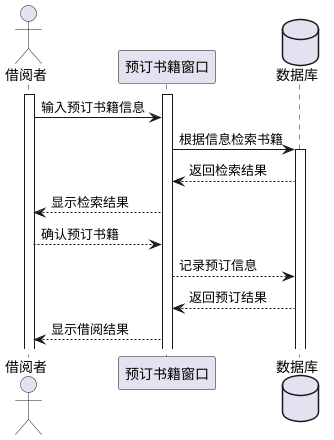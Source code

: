 @startuml 预订书籍
actor 借阅者

activate 借阅者
activate 预订书籍窗口
database 数据库

借阅者 -> 预订书籍窗口: 输入预订书籍信息
预订书籍窗口 -> 数据库: 根据信息检索书籍

activate 数据库
数据库 --> 预订书籍窗口: 返回检索结果
预订书籍窗口 --> 借阅者: 显示检索结果
借阅者 --> 预订书籍窗口: 确认预订书籍
预订书籍窗口 --> 数据库: 记录预订信息
数据库 --> 预订书籍窗口: 返回预订结果
预订书籍窗口 --> 借阅者: 显示借阅结果
@enduml